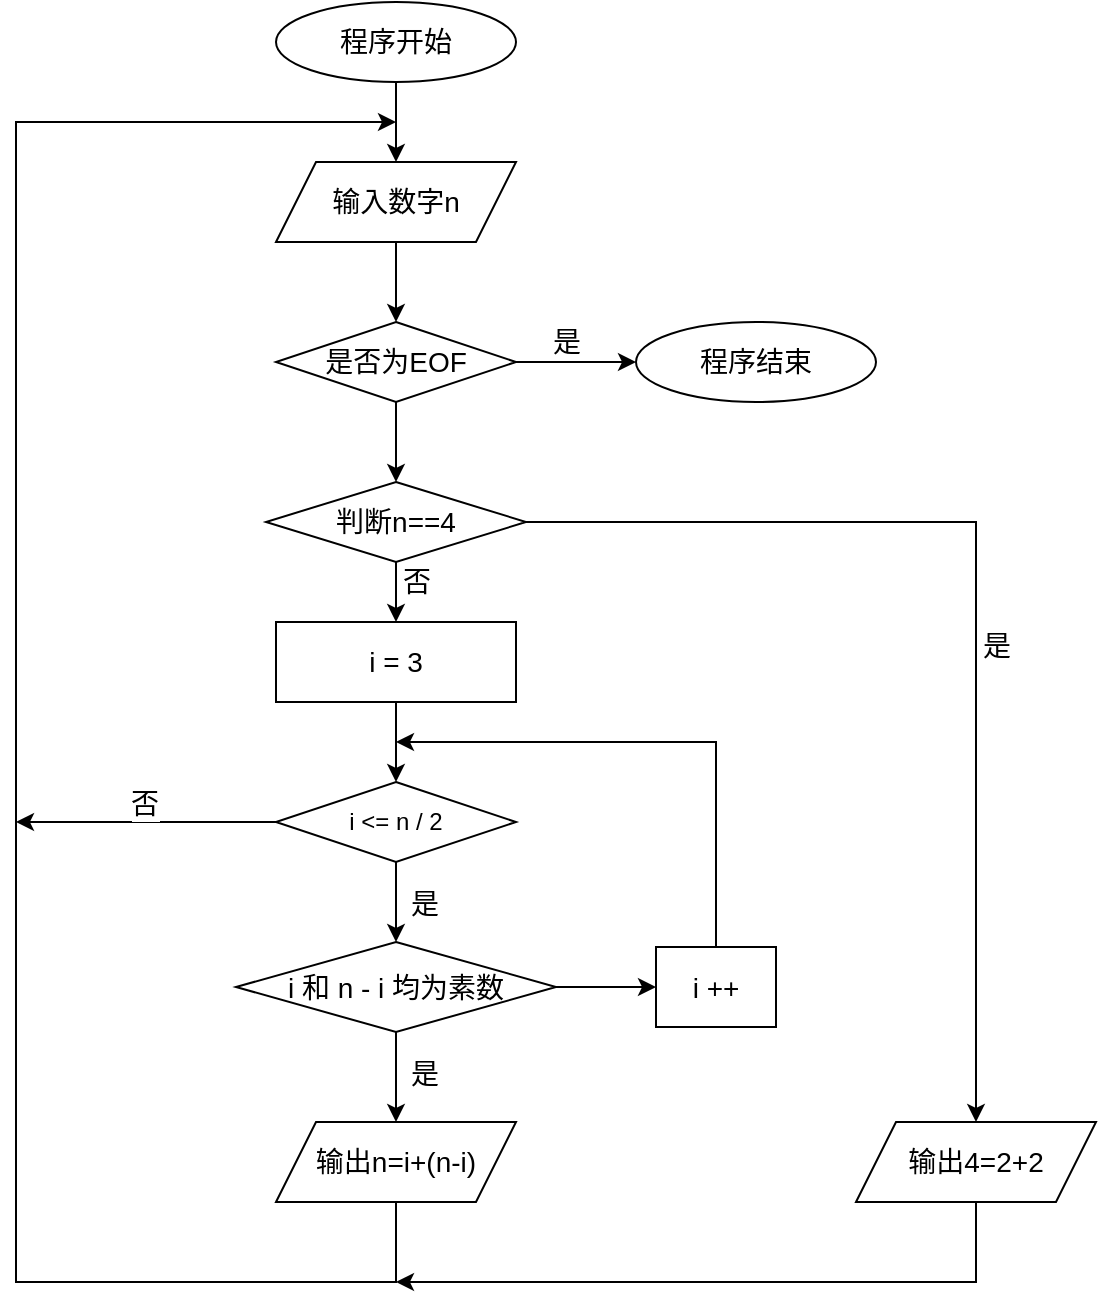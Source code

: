 <mxfile version="24.7.17">
  <diagram name="第 1 页" id="H0Y1WAOwm7Cv5U7nw0gI">
    <mxGraphModel dx="1221" dy="823" grid="1" gridSize="10" guides="1" tooltips="1" connect="1" arrows="1" fold="1" page="1" pageScale="1" pageWidth="827" pageHeight="1169" math="0" shadow="0">
      <root>
        <mxCell id="0" />
        <mxCell id="1" parent="0" />
        <mxCell id="fT4zunHJ-nCeSVPf7WER-2" style="edgeStyle=orthogonalEdgeStyle;rounded=0;orthogonalLoop=1;jettySize=auto;html=1;exitX=0.5;exitY=1;exitDx=0;exitDy=0;entryX=0.5;entryY=0;entryDx=0;entryDy=0;" edge="1" parent="1" source="fT4zunHJ-nCeSVPf7WER-3" target="fT4zunHJ-nCeSVPf7WER-5">
          <mxGeometry relative="1" as="geometry" />
        </mxCell>
        <mxCell id="fT4zunHJ-nCeSVPf7WER-3" value="&lt;font style=&quot;font-size: 14px;&quot;&gt;程序开始&lt;/font&gt;" style="ellipse;whiteSpace=wrap;html=1;" vertex="1" parent="1">
          <mxGeometry x="340" y="80" width="120" height="40" as="geometry" />
        </mxCell>
        <mxCell id="fT4zunHJ-nCeSVPf7WER-4" style="edgeStyle=orthogonalEdgeStyle;rounded=0;orthogonalLoop=1;jettySize=auto;html=1;exitX=0.5;exitY=1;exitDx=0;exitDy=0;entryX=0.5;entryY=0;entryDx=0;entryDy=0;" edge="1" parent="1" source="fT4zunHJ-nCeSVPf7WER-5" target="fT4zunHJ-nCeSVPf7WER-9">
          <mxGeometry relative="1" as="geometry" />
        </mxCell>
        <mxCell id="fT4zunHJ-nCeSVPf7WER-5" value="&lt;font style=&quot;font-size: 14px;&quot;&gt;输入数字n&lt;/font&gt;" style="shape=parallelogram;perimeter=parallelogramPerimeter;whiteSpace=wrap;html=1;fixedSize=1;" vertex="1" parent="1">
          <mxGeometry x="340" y="160" width="120" height="40" as="geometry" />
        </mxCell>
        <mxCell id="fT4zunHJ-nCeSVPf7WER-6" style="edgeStyle=orthogonalEdgeStyle;rounded=0;orthogonalLoop=1;jettySize=auto;html=1;entryX=0;entryY=0.5;entryDx=0;entryDy=0;" edge="1" parent="1" source="fT4zunHJ-nCeSVPf7WER-9" target="fT4zunHJ-nCeSVPf7WER-10">
          <mxGeometry relative="1" as="geometry" />
        </mxCell>
        <mxCell id="fT4zunHJ-nCeSVPf7WER-7" value="&lt;font style=&quot;font-size: 14px;&quot;&gt;是&lt;/font&gt;" style="edgeLabel;html=1;align=center;verticalAlign=middle;resizable=0;points=[];fontFamily=Helvetica;fontSize=11;fontColor=default;labelBackgroundColor=default;fillColor=none;gradientColor=none;" vertex="1" connectable="0" parent="fT4zunHJ-nCeSVPf7WER-6">
          <mxGeometry x="-0.178" y="3" relative="1" as="geometry">
            <mxPoint y="-7" as="offset" />
          </mxGeometry>
        </mxCell>
        <mxCell id="fT4zunHJ-nCeSVPf7WER-8" style="edgeStyle=orthogonalEdgeStyle;rounded=0;orthogonalLoop=1;jettySize=auto;html=1;exitX=0.5;exitY=1;exitDx=0;exitDy=0;entryX=0.5;entryY=0;entryDx=0;entryDy=0;fontFamily=Helvetica;fontSize=11;fontColor=default;labelBackgroundColor=default;resizable=0;" edge="1" parent="1" source="fT4zunHJ-nCeSVPf7WER-9" target="fT4zunHJ-nCeSVPf7WER-17">
          <mxGeometry relative="1" as="geometry" />
        </mxCell>
        <mxCell id="fT4zunHJ-nCeSVPf7WER-9" value="&lt;font style=&quot;font-size: 14px;&quot;&gt;是否为EOF&lt;/font&gt;" style="rhombus;whiteSpace=wrap;html=1;" vertex="1" parent="1">
          <mxGeometry x="340" y="240" width="120" height="40" as="geometry" />
        </mxCell>
        <mxCell id="fT4zunHJ-nCeSVPf7WER-10" value="&lt;font style=&quot;font-size: 14px;&quot;&gt;程序结束&lt;/font&gt;" style="ellipse;whiteSpace=wrap;html=1;" vertex="1" parent="1">
          <mxGeometry x="520" y="240" width="120" height="40" as="geometry" />
        </mxCell>
        <mxCell id="fT4zunHJ-nCeSVPf7WER-22" style="edgeStyle=orthogonalEdgeStyle;rounded=0;orthogonalLoop=1;jettySize=auto;html=1;exitX=1;exitY=0.5;exitDx=0;exitDy=0;entryX=0.5;entryY=0;entryDx=0;entryDy=0;" edge="1" parent="1" source="fT4zunHJ-nCeSVPf7WER-17" target="fT4zunHJ-nCeSVPf7WER-21">
          <mxGeometry relative="1" as="geometry" />
        </mxCell>
        <mxCell id="fT4zunHJ-nCeSVPf7WER-30" value="&lt;font style=&quot;font-size: 14px;&quot;&gt;是&lt;/font&gt;" style="edgeLabel;html=1;align=center;verticalAlign=middle;resizable=0;points=[];" vertex="1" connectable="0" parent="fT4zunHJ-nCeSVPf7WER-22">
          <mxGeometry x="0.092" y="-2" relative="1" as="geometry">
            <mxPoint x="12" as="offset" />
          </mxGeometry>
        </mxCell>
        <mxCell id="fT4zunHJ-nCeSVPf7WER-26" value="" style="edgeStyle=orthogonalEdgeStyle;rounded=0;orthogonalLoop=1;jettySize=auto;html=1;" edge="1" parent="1" source="fT4zunHJ-nCeSVPf7WER-17" target="fT4zunHJ-nCeSVPf7WER-25">
          <mxGeometry relative="1" as="geometry" />
        </mxCell>
        <mxCell id="fT4zunHJ-nCeSVPf7WER-39" value="&lt;font style=&quot;font-size: 14px;&quot;&gt;否&lt;/font&gt;" style="edgeLabel;html=1;align=center;verticalAlign=middle;resizable=0;points=[];" vertex="1" connectable="0" parent="fT4zunHJ-nCeSVPf7WER-26">
          <mxGeometry x="-0.107" y="2" relative="1" as="geometry">
            <mxPoint x="12" y="-8" as="offset" />
          </mxGeometry>
        </mxCell>
        <mxCell id="fT4zunHJ-nCeSVPf7WER-17" value="判断n==4" style="rhombus;whiteSpace=wrap;html=1;align=center;verticalAlign=middle;fontFamily=Helvetica;fontSize=14;fontColor=default;labelBackgroundColor=none;resizable=1;fillColor=none;gradientColor=none;movable=1;rotatable=1;deletable=1;editable=1;locked=0;connectable=1;" vertex="1" parent="1">
          <mxGeometry x="335" y="320" width="130" height="40" as="geometry" />
        </mxCell>
        <mxCell id="fT4zunHJ-nCeSVPf7WER-18" style="edgeStyle=orthogonalEdgeStyle;rounded=0;orthogonalLoop=1;jettySize=auto;html=1;exitX=0.5;exitY=1;exitDx=0;exitDy=0;fontFamily=Helvetica;fontSize=11;fontColor=default;labelBackgroundColor=default;resizable=0;" edge="1" parent="1" source="fT4zunHJ-nCeSVPf7WER-19">
          <mxGeometry relative="1" as="geometry">
            <mxPoint x="400" y="140" as="targetPoint" />
            <Array as="points">
              <mxPoint x="400" y="720" />
              <mxPoint x="210" y="720" />
              <mxPoint x="210" y="140" />
            </Array>
          </mxGeometry>
        </mxCell>
        <mxCell id="fT4zunHJ-nCeSVPf7WER-19" value="输出n=i+(n-i)" style="shape=parallelogram;perimeter=parallelogramPerimeter;whiteSpace=wrap;html=1;fixedSize=1;align=center;verticalAlign=middle;fontFamily=Helvetica;fontSize=14;fontColor=default;labelBackgroundColor=default;resizable=1;fillColor=none;gradientColor=none;movable=1;rotatable=1;deletable=1;editable=1;locked=0;connectable=1;" vertex="1" parent="1">
          <mxGeometry x="340" y="640" width="120" height="40" as="geometry" />
        </mxCell>
        <mxCell id="fT4zunHJ-nCeSVPf7WER-23" style="edgeStyle=orthogonalEdgeStyle;rounded=0;orthogonalLoop=1;jettySize=auto;html=1;exitX=0.5;exitY=1;exitDx=0;exitDy=0;" edge="1" parent="1" source="fT4zunHJ-nCeSVPf7WER-21">
          <mxGeometry relative="1" as="geometry">
            <mxPoint x="400" y="720" as="targetPoint" />
            <Array as="points">
              <mxPoint x="690" y="720" />
            </Array>
          </mxGeometry>
        </mxCell>
        <mxCell id="fT4zunHJ-nCeSVPf7WER-21" value="&lt;font style=&quot;font-size: 14px;&quot;&gt;输出4=2+2&lt;/font&gt;" style="shape=parallelogram;perimeter=parallelogramPerimeter;whiteSpace=wrap;html=1;fixedSize=1;" vertex="1" parent="1">
          <mxGeometry x="630" y="640" width="120" height="40" as="geometry" />
        </mxCell>
        <mxCell id="fT4zunHJ-nCeSVPf7WER-28" style="edgeStyle=orthogonalEdgeStyle;rounded=0;orthogonalLoop=1;jettySize=auto;html=1;exitX=0;exitY=0.5;exitDx=0;exitDy=0;" edge="1" parent="1" source="fT4zunHJ-nCeSVPf7WER-24">
          <mxGeometry relative="1" as="geometry">
            <mxPoint x="210" y="490" as="targetPoint" />
          </mxGeometry>
        </mxCell>
        <mxCell id="fT4zunHJ-nCeSVPf7WER-29" value="&lt;font style=&quot;font-size: 14px;&quot;&gt;否&lt;/font&gt;" style="edgeLabel;html=1;align=center;verticalAlign=middle;resizable=0;points=[];" vertex="1" connectable="0" parent="fT4zunHJ-nCeSVPf7WER-28">
          <mxGeometry x="0.016" y="1" relative="1" as="geometry">
            <mxPoint y="-11" as="offset" />
          </mxGeometry>
        </mxCell>
        <mxCell id="fT4zunHJ-nCeSVPf7WER-32" value="" style="edgeStyle=orthogonalEdgeStyle;rounded=0;orthogonalLoop=1;jettySize=auto;html=1;" edge="1" parent="1" source="fT4zunHJ-nCeSVPf7WER-24" target="fT4zunHJ-nCeSVPf7WER-31">
          <mxGeometry relative="1" as="geometry" />
        </mxCell>
        <mxCell id="fT4zunHJ-nCeSVPf7WER-38" value="&lt;font style=&quot;font-size: 14px;&quot;&gt;是&lt;/font&gt;" style="edgeLabel;html=1;align=center;verticalAlign=middle;resizable=0;points=[];" vertex="1" connectable="0" parent="fT4zunHJ-nCeSVPf7WER-32">
          <mxGeometry x="-0.233" y="2" relative="1" as="geometry">
            <mxPoint x="12" y="5" as="offset" />
          </mxGeometry>
        </mxCell>
        <mxCell id="fT4zunHJ-nCeSVPf7WER-24" value="i &amp;lt;= n / 2" style="rhombus;whiteSpace=wrap;html=1;" vertex="1" parent="1">
          <mxGeometry x="340" y="470" width="120" height="40" as="geometry" />
        </mxCell>
        <mxCell id="fT4zunHJ-nCeSVPf7WER-27" value="" style="edgeStyle=orthogonalEdgeStyle;rounded=0;orthogonalLoop=1;jettySize=auto;html=1;" edge="1" parent="1" source="fT4zunHJ-nCeSVPf7WER-25" target="fT4zunHJ-nCeSVPf7WER-24">
          <mxGeometry relative="1" as="geometry" />
        </mxCell>
        <mxCell id="fT4zunHJ-nCeSVPf7WER-25" value="&lt;font style=&quot;font-size: 14px;&quot;&gt;i = 3&lt;/font&gt;" style="rounded=0;whiteSpace=wrap;html=1;" vertex="1" parent="1">
          <mxGeometry x="340" y="390" width="120" height="40" as="geometry" />
        </mxCell>
        <mxCell id="fT4zunHJ-nCeSVPf7WER-36" style="edgeStyle=orthogonalEdgeStyle;rounded=0;orthogonalLoop=1;jettySize=auto;html=1;exitX=0.5;exitY=1;exitDx=0;exitDy=0;entryX=0.5;entryY=0;entryDx=0;entryDy=0;" edge="1" parent="1" source="fT4zunHJ-nCeSVPf7WER-31" target="fT4zunHJ-nCeSVPf7WER-19">
          <mxGeometry relative="1" as="geometry" />
        </mxCell>
        <mxCell id="fT4zunHJ-nCeSVPf7WER-37" value="&lt;font style=&quot;font-size: 14px;&quot;&gt;是&lt;/font&gt;" style="edgeLabel;html=1;align=center;verticalAlign=middle;resizable=0;points=[];" vertex="1" connectable="0" parent="fT4zunHJ-nCeSVPf7WER-36">
          <mxGeometry x="-0.363" y="4" relative="1" as="geometry">
            <mxPoint x="10" y="6" as="offset" />
          </mxGeometry>
        </mxCell>
        <mxCell id="fT4zunHJ-nCeSVPf7WER-43" value="" style="edgeStyle=orthogonalEdgeStyle;rounded=0;orthogonalLoop=1;jettySize=auto;html=1;" edge="1" parent="1" source="fT4zunHJ-nCeSVPf7WER-31" target="fT4zunHJ-nCeSVPf7WER-42">
          <mxGeometry relative="1" as="geometry" />
        </mxCell>
        <mxCell id="fT4zunHJ-nCeSVPf7WER-31" value="&lt;font style=&quot;font-size: 14px;&quot;&gt;i 和 n - i 均为素数&lt;/font&gt;" style="rhombus;whiteSpace=wrap;html=1;" vertex="1" parent="1">
          <mxGeometry x="320" y="550" width="160" height="45" as="geometry" />
        </mxCell>
        <mxCell id="fT4zunHJ-nCeSVPf7WER-44" style="edgeStyle=orthogonalEdgeStyle;rounded=0;orthogonalLoop=1;jettySize=auto;html=1;exitX=0.5;exitY=0;exitDx=0;exitDy=0;" edge="1" parent="1" source="fT4zunHJ-nCeSVPf7WER-42">
          <mxGeometry relative="1" as="geometry">
            <mxPoint x="400" y="450" as="targetPoint" />
            <Array as="points">
              <mxPoint x="560" y="450" />
            </Array>
          </mxGeometry>
        </mxCell>
        <mxCell id="fT4zunHJ-nCeSVPf7WER-42" value="&lt;font style=&quot;font-size: 14px;&quot;&gt;i ++&lt;/font&gt;" style="rounded=0;whiteSpace=wrap;html=1;" vertex="1" parent="1">
          <mxGeometry x="530" y="552.5" width="60" height="40" as="geometry" />
        </mxCell>
      </root>
    </mxGraphModel>
  </diagram>
</mxfile>
